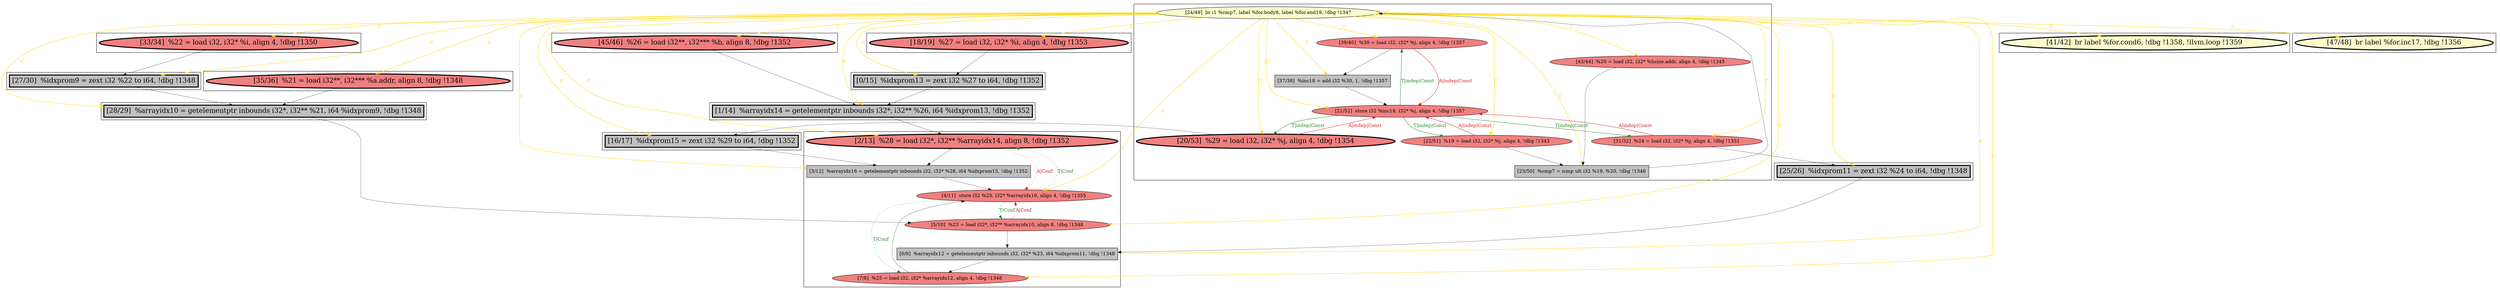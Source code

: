 
digraph G {



node1107->node1102 [style=solid,color=gold,label="C",penwidth=1.0,fontcolor=gold ]
node1090->node1091 [style=dotted,color=firebrick3,label="A|Conf",penwidth=1.0,fontcolor=firebrick3 ]
node1104->node1102 [style=solid,color=forestgreen,label="T|indep|Const",penwidth=1.0,fontcolor=forestgreen ]
node1107->node1096 [style=solid,color=gold,label="C",penwidth=1.0,fontcolor=gold ]
node1105->node1104 [style=solid,color=firebrick3,label="A|indep|Const",penwidth=1.0,fontcolor=firebrick3 ]
node1095->node1087 [style=solid,color=black,label="",penwidth=0.5,fontcolor=black ]
node1091->node1089 [style=dotted,color=forestgreen,label="T|Conf",penwidth=1.0,fontcolor=forestgreen ]
node1089->node1091 [style=dotted,color=firebrick3,label="A|Conf",penwidth=1.0,fontcolor=firebrick3 ]
node1109->node1104 [style=solid,color=black,label="",penwidth=0.5,fontcolor=black ]
node1104->node1110 [style=solid,color=forestgreen,label="T|indep|Const",penwidth=1.0,fontcolor=forestgreen ]
node1091->node1088 [style=dotted,color=forestgreen,label="T|Conf",penwidth=1.0,fontcolor=forestgreen ]
node1088->node1091 [style=solid,color=black,label="",penwidth=0.5,fontcolor=black ]
node1110->node1108 [style=solid,color=black,label="",penwidth=0.5,fontcolor=black ]
node1091->node1090 [style=dotted,color=forestgreen,label="T|Conf",penwidth=1.0,fontcolor=forestgreen ]
node1102->node1104 [style=solid,color=firebrick3,label="A|indep|Const",penwidth=1.0,fontcolor=firebrick3 ]
node1112->node1098 [style=solid,color=black,label="",penwidth=0.5,fontcolor=black ]
node1101->node1096 [style=solid,color=black,label="",penwidth=0.5,fontcolor=black ]
node1107->node1088 [style=solid,color=gold,label="C",penwidth=1.0,fontcolor=gold ]
node1105->node1093 [style=solid,color=black,label="",penwidth=0.5,fontcolor=black ]
node1107->node1110 [style=solid,color=gold,label="C",penwidth=1.0,fontcolor=gold ]
node1097->node1090 [style=solid,color=black,label="",penwidth=0.5,fontcolor=black ]
node1107->node1109 [style=solid,color=gold,label="C",penwidth=1.0,fontcolor=gold ]
node1107->node1108 [style=solid,color=gold,label="C",penwidth=1.0,fontcolor=gold ]
node1107->node1111 [style=solid,color=gold,label="C",penwidth=1.0,fontcolor=gold ]
node1094->node1092 [style=solid,color=black,label="",penwidth=0.5,fontcolor=black ]
node1100->node1097 [style=solid,color=black,label="",penwidth=0.5,fontcolor=black ]
node1107->node1090 [style=solid,color=gold,label="C",penwidth=1.0,fontcolor=gold ]
node1107->node1103 [style=solid,color=gold,label="C",penwidth=1.0,fontcolor=gold ]
node1107->node1094 [style=solid,color=gold,label="C",penwidth=1.0,fontcolor=gold ]
node1107->node1095 [style=solid,color=gold,label="C",penwidth=1.0,fontcolor=gold ]
node1107->node1086 [style=solid,color=gold,label="C",penwidth=1.0,fontcolor=gold ]
node1107->node1097 [style=solid,color=gold,label="C",penwidth=1.0,fontcolor=gold ]
node1087->node1088 [style=solid,color=black,label="",penwidth=0.5,fontcolor=black ]
node1107->node1099 [style=solid,color=gold,label="C",penwidth=1.0,fontcolor=gold ]
node1107->node1100 [style=solid,color=gold,label="C",penwidth=1.0,fontcolor=gold ]
node1107->node1091 [style=solid,color=gold,label="C",penwidth=1.0,fontcolor=gold ]
node1107->node1092 [style=solid,color=gold,label="C",penwidth=1.0,fontcolor=gold ]
node1107->node1105 [style=solid,color=gold,label="C",penwidth=1.0,fontcolor=gold ]
node1104->node1105 [style=solid,color=forestgreen,label="T|indep|Const",penwidth=1.0,fontcolor=forestgreen ]
node1093->node1086 [style=solid,color=black,label="",penwidth=0.5,fontcolor=black ]
node1096->node1089 [style=solid,color=black,label="",penwidth=0.5,fontcolor=black ]
node1107->node1106 [style=solid,color=gold,label="C",penwidth=1.0,fontcolor=gold ]
node1086->node1091 [style=solid,color=black,label="",penwidth=0.5,fontcolor=black ]
node1106->node1095 [style=solid,color=black,label="",penwidth=0.5,fontcolor=black ]
node1089->node1087 [style=solid,color=black,label="",penwidth=0.5,fontcolor=black ]
node1104->node1106 [style=solid,color=forestgreen,label="T|indep|Const",penwidth=1.0,fontcolor=forestgreen ]
node1103->node1108 [style=solid,color=black,label="",penwidth=0.5,fontcolor=black ]
node1110->node1104 [style=solid,color=firebrick3,label="A|indep|Const",penwidth=1.0,fontcolor=firebrick3 ]
node1108->node1107 [style=solid,color=black,label="",penwidth=0.5,fontcolor=black ]
node1107->node1101 [style=solid,color=gold,label="C",penwidth=1.0,fontcolor=gold ]
node1107->node1107 [style=solid,color=gold,label="C",penwidth=1.0,fontcolor=gold ]
node1107->node1093 [style=solid,color=gold,label="C",penwidth=1.0,fontcolor=gold ]
node1106->node1104 [style=solid,color=firebrick3,label="A|indep|Const",penwidth=1.0,fontcolor=firebrick3 ]
node1092->node1097 [style=solid,color=black,label="",penwidth=0.5,fontcolor=black ]
node1107->node1087 [style=solid,color=gold,label="C",penwidth=1.0,fontcolor=gold ]
node1098->node1096 [style=solid,color=black,label="",penwidth=0.5,fontcolor=black ]
node1107->node1104 [style=solid,color=gold,label="C",penwidth=1.0,fontcolor=gold ]
node1107->node1098 [style=solid,color=gold,label="C",penwidth=1.0,fontcolor=gold ]
node1107->node1112 [style=solid,color=gold,label="C",penwidth=1.0,fontcolor=gold ]
node1102->node1109 [style=solid,color=black,label="",penwidth=0.5,fontcolor=black ]
node1107->node1089 [style=solid,color=gold,label="C",penwidth=1.0,fontcolor=gold ]
node1090->node1086 [style=solid,color=black,label="",penwidth=0.5,fontcolor=black ]


subgraph cluster13 {


node1112 [penwidth=3.0,fontsize=20,fillcolor=lightcoral,label="[33/34]  %22 = load i32, i32* %i, align 4, !dbg !1350",shape=ellipse,style=filled ]



}

subgraph cluster11 {


node1110 [fillcolor=lightcoral,label="[22/51]  %19 = load i32, i32* %j, align 4, !dbg !1343",shape=ellipse,style=filled ]
node1108 [fillcolor=grey,label="[23/50]  %cmp7 = icmp ult i32 %19, %20, !dbg !1346",shape=rectangle,style=filled ]
node1102 [fillcolor=lightcoral,label="[39/40]  %30 = load i32, i32* %j, align 4, !dbg !1357",shape=ellipse,style=filled ]
node1105 [penwidth=3.0,fontsize=20,fillcolor=lightcoral,label="[20/53]  %29 = load i32, i32* %j, align 4, !dbg !1354",shape=ellipse,style=filled ]
node1109 [fillcolor=grey,label="[37/38]  %inc18 = add i32 %30, 1, !dbg !1357",shape=rectangle,style=filled ]
node1107 [fillcolor=lemonchiffon,label="[24/49]  br i1 %cmp7, label %for.body8, label %for.end19, !dbg !1347",shape=ellipse,style=filled ]
node1103 [fillcolor=lightcoral,label="[43/44]  %20 = load i32, i32* %hsize.addr, align 4, !dbg !1345",shape=ellipse,style=filled ]
node1104 [fillcolor=lightcoral,label="[21/52]  store i32 %inc18, i32* %j, align 4, !dbg !1357",shape=ellipse,style=filled ]
node1106 [fillcolor=lightcoral,label="[31/32]  %24 = load i32, i32* %j, align 4, !dbg !1351",shape=ellipse,style=filled ]



}

subgraph cluster10 {


node1101 [penwidth=3.0,fontsize=20,fillcolor=lightcoral,label="[35/36]  %21 = load i32**, i32*** %a.addr, align 8, !dbg !1348",shape=ellipse,style=filled ]



}

subgraph cluster9 {


node1100 [penwidth=3.0,fontsize=20,fillcolor=lightcoral,label="[45/46]  %26 = load i32**, i32*** %b, align 8, !dbg !1352",shape=ellipse,style=filled ]



}

subgraph cluster8 {


node1099 [penwidth=3.0,fontsize=20,fillcolor=lemonchiffon,label="[47/48]  br label %for.inc17, !dbg !1356",shape=ellipse,style=filled ]



}

subgraph cluster7 {


node1098 [penwidth=3.0,fontsize=20,fillcolor=grey,label="[27/30]  %idxprom9 = zext i32 %22 to i64, !dbg !1348",shape=rectangle,style=filled ]



}

subgraph cluster6 {


node1097 [penwidth=3.0,fontsize=20,fillcolor=grey,label="[1/14]  %arrayidx14 = getelementptr inbounds i32*, i32** %26, i64 %idxprom13, !dbg !1352",shape=rectangle,style=filled ]



}

subgraph cluster0 {


node1091 [fillcolor=lightcoral,label="[4/11]  store i32 %25, i32* %arrayidx16, align 4, !dbg !1355",shape=ellipse,style=filled ]
node1089 [fillcolor=lightcoral,label="[5/10]  %23 = load i32*, i32** %arrayidx10, align 8, !dbg !1348",shape=ellipse,style=filled ]
node1088 [fillcolor=lightcoral,label="[7/8]  %25 = load i32, i32* %arrayidx12, align 4, !dbg !1348",shape=ellipse,style=filled ]
node1086 [fillcolor=grey,label="[3/12]  %arrayidx16 = getelementptr inbounds i32, i32* %28, i64 %idxprom15, !dbg !1352",shape=rectangle,style=filled ]
node1090 [penwidth=3.0,fontsize=20,fillcolor=lightcoral,label="[2/13]  %28 = load i32*, i32** %arrayidx14, align 8, !dbg !1352",shape=ellipse,style=filled ]
node1087 [fillcolor=grey,label="[6/9]  %arrayidx12 = getelementptr inbounds i32, i32* %23, i64 %idxprom11, !dbg !1348",shape=rectangle,style=filled ]



}

subgraph cluster12 {


node1111 [penwidth=3.0,fontsize=20,fillcolor=lemonchiffon,label="[41/42]  br label %for.cond6, !dbg !1358, !llvm.loop !1359",shape=ellipse,style=filled ]



}

subgraph cluster5 {


node1096 [penwidth=3.0,fontsize=20,fillcolor=grey,label="[28/29]  %arrayidx10 = getelementptr inbounds i32*, i32** %21, i64 %idxprom9, !dbg !1348",shape=rectangle,style=filled ]



}

subgraph cluster1 {


node1092 [penwidth=3.0,fontsize=20,fillcolor=grey,label="[0/15]  %idxprom13 = zext i32 %27 to i64, !dbg !1352",shape=rectangle,style=filled ]



}

subgraph cluster2 {


node1093 [penwidth=3.0,fontsize=20,fillcolor=grey,label="[16/17]  %idxprom15 = zext i32 %29 to i64, !dbg !1352",shape=rectangle,style=filled ]



}

subgraph cluster3 {


node1094 [penwidth=3.0,fontsize=20,fillcolor=lightcoral,label="[18/19]  %27 = load i32, i32* %i, align 4, !dbg !1353",shape=ellipse,style=filled ]



}

subgraph cluster4 {


node1095 [penwidth=3.0,fontsize=20,fillcolor=grey,label="[25/26]  %idxprom11 = zext i32 %24 to i64, !dbg !1348",shape=rectangle,style=filled ]



}

}
